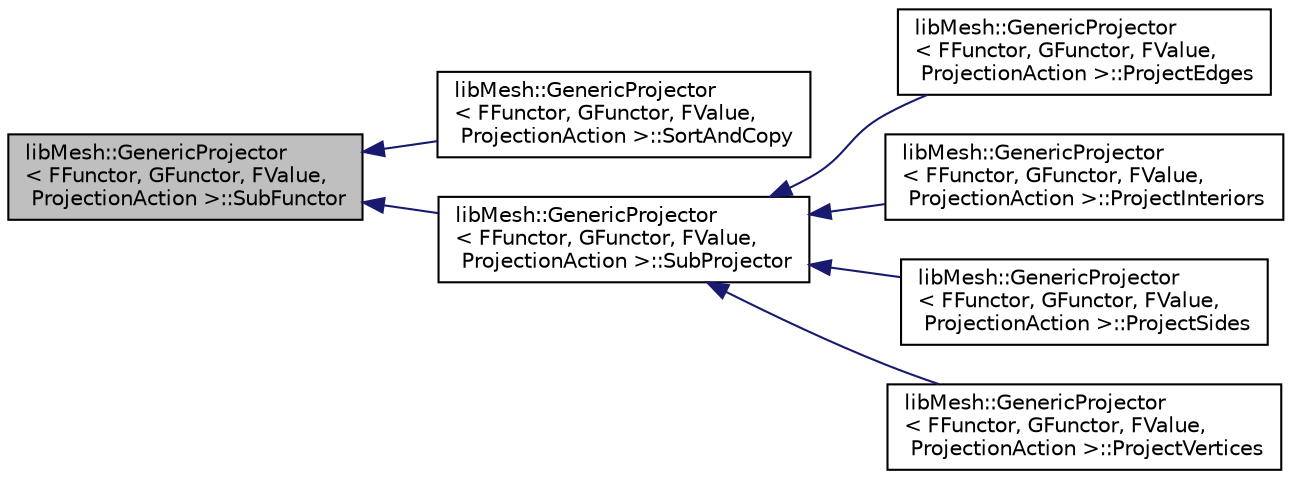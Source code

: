 digraph "libMesh::GenericProjector&lt; FFunctor, GFunctor, FValue, ProjectionAction &gt;::SubFunctor"
{
 // INTERACTIVE_SVG=YES
  edge [fontname="Helvetica",fontsize="10",labelfontname="Helvetica",labelfontsize="10"];
  node [fontname="Helvetica",fontsize="10",shape=record];
  rankdir="LR";
  Node1 [label="libMesh::GenericProjector\l\< FFunctor, GFunctor, FValue,\l ProjectionAction \>::SubFunctor",height=0.2,width=0.4,color="black", fillcolor="grey75", style="filled" fontcolor="black"];
  Node1 -> Node2 [dir="back",color="midnightblue",fontsize="10",style="solid",fontname="Helvetica"];
  Node2 [label="libMesh::GenericProjector\l\< FFunctor, GFunctor, FValue,\l ProjectionAction \>::SortAndCopy",height=0.2,width=0.4,color="black", fillcolor="white", style="filled",URL="$structlibMesh_1_1GenericProjector_1_1SortAndCopy.html"];
  Node1 -> Node3 [dir="back",color="midnightblue",fontsize="10",style="solid",fontname="Helvetica"];
  Node3 [label="libMesh::GenericProjector\l\< FFunctor, GFunctor, FValue,\l ProjectionAction \>::SubProjector",height=0.2,width=0.4,color="black", fillcolor="white", style="filled",URL="$structlibMesh_1_1GenericProjector_1_1SubProjector.html"];
  Node3 -> Node4 [dir="back",color="midnightblue",fontsize="10",style="solid",fontname="Helvetica"];
  Node4 [label="libMesh::GenericProjector\l\< FFunctor, GFunctor, FValue,\l ProjectionAction \>::ProjectEdges",height=0.2,width=0.4,color="black", fillcolor="white", style="filled",URL="$structlibMesh_1_1GenericProjector_1_1ProjectEdges.html"];
  Node3 -> Node5 [dir="back",color="midnightblue",fontsize="10",style="solid",fontname="Helvetica"];
  Node5 [label="libMesh::GenericProjector\l\< FFunctor, GFunctor, FValue,\l ProjectionAction \>::ProjectInteriors",height=0.2,width=0.4,color="black", fillcolor="white", style="filled",URL="$structlibMesh_1_1GenericProjector_1_1ProjectInteriors.html"];
  Node3 -> Node6 [dir="back",color="midnightblue",fontsize="10",style="solid",fontname="Helvetica"];
  Node6 [label="libMesh::GenericProjector\l\< FFunctor, GFunctor, FValue,\l ProjectionAction \>::ProjectSides",height=0.2,width=0.4,color="black", fillcolor="white", style="filled",URL="$structlibMesh_1_1GenericProjector_1_1ProjectSides.html"];
  Node3 -> Node7 [dir="back",color="midnightblue",fontsize="10",style="solid",fontname="Helvetica"];
  Node7 [label="libMesh::GenericProjector\l\< FFunctor, GFunctor, FValue,\l ProjectionAction \>::ProjectVertices",height=0.2,width=0.4,color="black", fillcolor="white", style="filled",URL="$structlibMesh_1_1GenericProjector_1_1ProjectVertices.html"];
}
